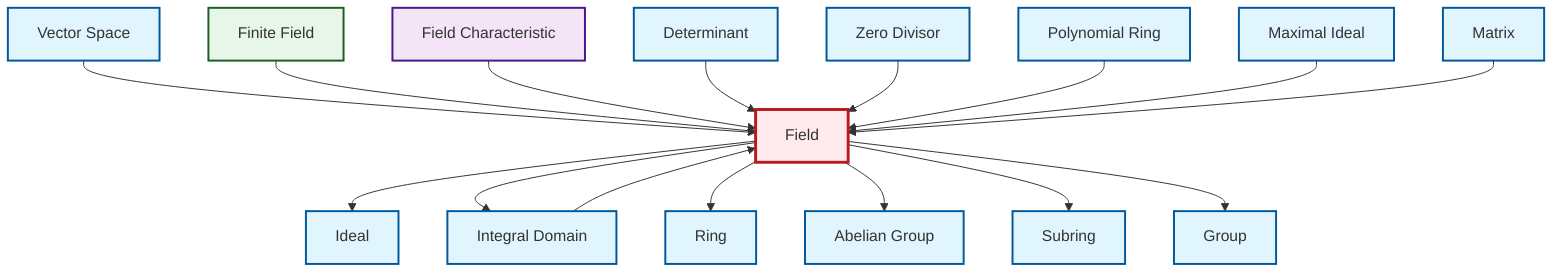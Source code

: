 graph TD
    classDef definition fill:#e1f5fe,stroke:#01579b,stroke-width:2px
    classDef theorem fill:#f3e5f5,stroke:#4a148c,stroke-width:2px
    classDef axiom fill:#fff3e0,stroke:#e65100,stroke-width:2px
    classDef example fill:#e8f5e9,stroke:#1b5e20,stroke-width:2px
    classDef current fill:#ffebee,stroke:#b71c1c,stroke-width:3px
    def-ideal["Ideal"]:::definition
    ex-finite-field["Finite Field"]:::example
    def-subring["Subring"]:::definition
    def-integral-domain["Integral Domain"]:::definition
    def-matrix["Matrix"]:::definition
    def-abelian-group["Abelian Group"]:::definition
    def-determinant["Determinant"]:::definition
    def-vector-space["Vector Space"]:::definition
    thm-field-characteristic["Field Characteristic"]:::theorem
    def-polynomial-ring["Polynomial Ring"]:::definition
    def-ring["Ring"]:::definition
    def-maximal-ideal["Maximal Ideal"]:::definition
    def-group["Group"]:::definition
    def-zero-divisor["Zero Divisor"]:::definition
    def-field["Field"]:::definition
    def-vector-space --> def-field
    def-field --> def-ideal
    def-field --> def-integral-domain
    ex-finite-field --> def-field
    def-integral-domain --> def-field
    thm-field-characteristic --> def-field
    def-field --> def-ring
    def-determinant --> def-field
    def-zero-divisor --> def-field
    def-field --> def-abelian-group
    def-field --> def-subring
    def-polynomial-ring --> def-field
    def-field --> def-group
    def-maximal-ideal --> def-field
    def-matrix --> def-field
    class def-field current